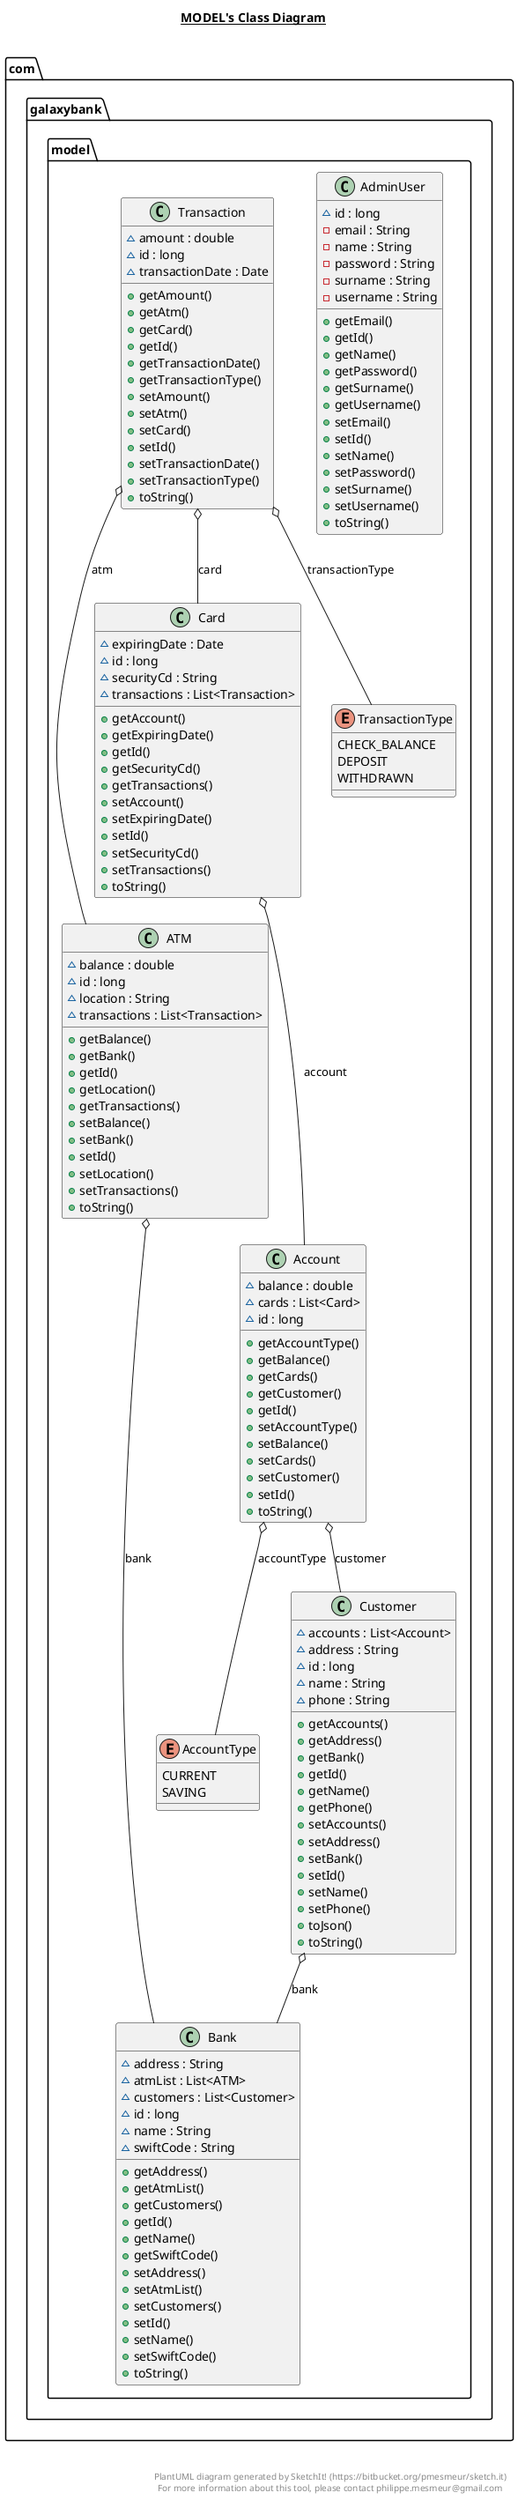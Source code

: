 @startuml

title __MODEL's Class Diagram__\n

  namespace com.galaxybank {
    namespace model {
      class com.galaxybank.model.ATM {
          ~ balance : double
          ~ id : long
          ~ location : String
          ~ transactions : List<Transaction>
          + getBalance()
          + getBank()
          + getId()
          + getLocation()
          + getTransactions()
          + setBalance()
          + setBank()
          + setId()
          + setLocation()
          + setTransactions()
          + toString()
      }
    }
  }
  

  namespace com.galaxybank {
    namespace model {
      class com.galaxybank.model.Account {
          ~ balance : double
          ~ cards : List<Card>
          ~ id : long
          + getAccountType()
          + getBalance()
          + getCards()
          + getCustomer()
          + getId()
          + setAccountType()
          + setBalance()
          + setCards()
          + setCustomer()
          + setId()
          + toString()
      }
    }
  }
  

  namespace com.galaxybank {
    namespace model {
      enum AccountType {
        CURRENT
        SAVING
      }
    }
  }
  

  namespace com.galaxybank {
    namespace model {
      class com.galaxybank.model.AdminUser {
          ~ id : long
          - email : String
          - name : String
          - password : String
          - surname : String
          - username : String
          + getEmail()
          + getId()
          + getName()
          + getPassword()
          + getSurname()
          + getUsername()
          + setEmail()
          + setId()
          + setName()
          + setPassword()
          + setSurname()
          + setUsername()
          + toString()
      }
    }
  }
  

  namespace com.galaxybank {
    namespace model {
      class com.galaxybank.model.Bank {
          ~ address : String
          ~ atmList : List<ATM>
          ~ customers : List<Customer>
          ~ id : long
          ~ name : String
          ~ swiftCode : String
          + getAddress()
          + getAtmList()
          + getCustomers()
          + getId()
          + getName()
          + getSwiftCode()
          + setAddress()
          + setAtmList()
          + setCustomers()
          + setId()
          + setName()
          + setSwiftCode()
          + toString()
      }
    }
  }
  

  namespace com.galaxybank {
    namespace model {
      class com.galaxybank.model.Card {
          ~ expiringDate : Date
          ~ id : long
          ~ securityCd : String
          ~ transactions : List<Transaction>
          + getAccount()
          + getExpiringDate()
          + getId()
          + getSecurityCd()
          + getTransactions()
          + setAccount()
          + setExpiringDate()
          + setId()
          + setSecurityCd()
          + setTransactions()
          + toString()
      }
    }
  }
  

  namespace com.galaxybank {
    namespace model {
      class com.galaxybank.model.Customer {
          ~ accounts : List<Account>
          ~ address : String
          ~ id : long
          ~ name : String
          ~ phone : String
          + getAccounts()
          + getAddress()
          + getBank()
          + getId()
          + getName()
          + getPhone()
          + setAccounts()
          + setAddress()
          + setBank()
          + setId()
          + setName()
          + setPhone()
          + toJson()
          + toString()
      }
    }
  }
  

  namespace com.galaxybank {
    namespace model {
      class com.galaxybank.model.Transaction {
          ~ amount : double
          ~ id : long
          ~ transactionDate : Date
          + getAmount()
          + getAtm()
          + getCard()
          + getId()
          + getTransactionDate()
          + getTransactionType()
          + setAmount()
          + setAtm()
          + setCard()
          + setId()
          + setTransactionDate()
          + setTransactionType()
          + toString()
      }
    }
  }
  

  namespace com.galaxybank {
    namespace model {
      enum TransactionType {
        CHECK_BALANCE
        DEPOSIT
        WITHDRAWN
      }
    }
  }
  

  com.galaxybank.model.ATM o-- com.galaxybank.model.Bank : bank
  com.galaxybank.model.Account o-- com.galaxybank.model.AccountType : accountType
  com.galaxybank.model.Account o-- com.galaxybank.model.Customer : customer
  com.galaxybank.model.Card o-- com.galaxybank.model.Account : account
  com.galaxybank.model.Customer o-- com.galaxybank.model.Bank : bank
  com.galaxybank.model.Transaction o-- com.galaxybank.model.ATM : atm
  com.galaxybank.model.Transaction o-- com.galaxybank.model.Card : card
  com.galaxybank.model.Transaction o-- com.galaxybank.model.TransactionType : transactionType


right footer


PlantUML diagram generated by SketchIt! (https://bitbucket.org/pmesmeur/sketch.it)
For more information about this tool, please contact philippe.mesmeur@gmail.com
endfooter

@enduml
